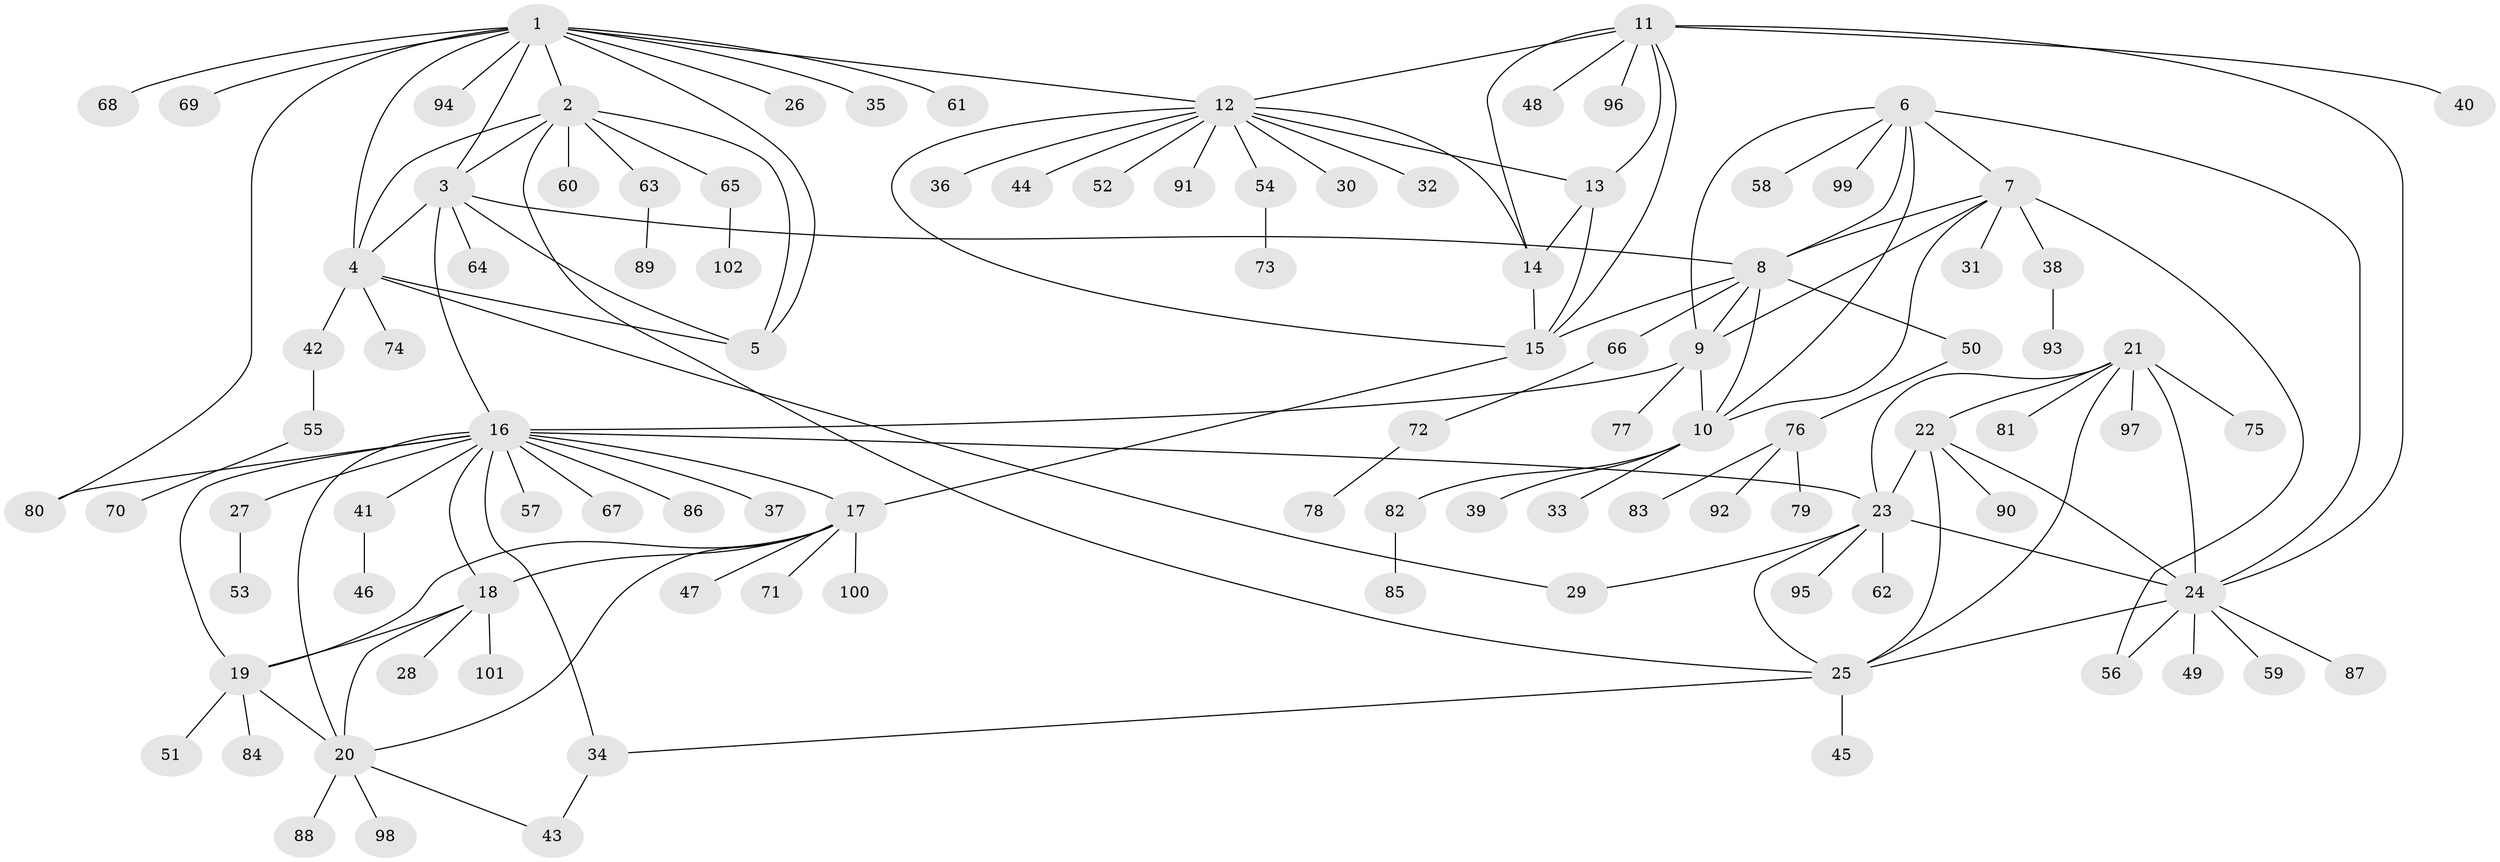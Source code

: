 // Generated by graph-tools (version 1.1) at 2025/37/03/09/25 02:37:20]
// undirected, 102 vertices, 142 edges
graph export_dot {
graph [start="1"]
  node [color=gray90,style=filled];
  1;
  2;
  3;
  4;
  5;
  6;
  7;
  8;
  9;
  10;
  11;
  12;
  13;
  14;
  15;
  16;
  17;
  18;
  19;
  20;
  21;
  22;
  23;
  24;
  25;
  26;
  27;
  28;
  29;
  30;
  31;
  32;
  33;
  34;
  35;
  36;
  37;
  38;
  39;
  40;
  41;
  42;
  43;
  44;
  45;
  46;
  47;
  48;
  49;
  50;
  51;
  52;
  53;
  54;
  55;
  56;
  57;
  58;
  59;
  60;
  61;
  62;
  63;
  64;
  65;
  66;
  67;
  68;
  69;
  70;
  71;
  72;
  73;
  74;
  75;
  76;
  77;
  78;
  79;
  80;
  81;
  82;
  83;
  84;
  85;
  86;
  87;
  88;
  89;
  90;
  91;
  92;
  93;
  94;
  95;
  96;
  97;
  98;
  99;
  100;
  101;
  102;
  1 -- 2;
  1 -- 3;
  1 -- 4;
  1 -- 5;
  1 -- 12;
  1 -- 26;
  1 -- 35;
  1 -- 61;
  1 -- 68;
  1 -- 69;
  1 -- 80;
  1 -- 94;
  2 -- 3;
  2 -- 4;
  2 -- 5;
  2 -- 25;
  2 -- 60;
  2 -- 63;
  2 -- 65;
  3 -- 4;
  3 -- 5;
  3 -- 8;
  3 -- 16;
  3 -- 64;
  4 -- 5;
  4 -- 29;
  4 -- 42;
  4 -- 74;
  6 -- 7;
  6 -- 8;
  6 -- 9;
  6 -- 10;
  6 -- 24;
  6 -- 58;
  6 -- 99;
  7 -- 8;
  7 -- 9;
  7 -- 10;
  7 -- 31;
  7 -- 38;
  7 -- 56;
  8 -- 9;
  8 -- 10;
  8 -- 15;
  8 -- 50;
  8 -- 66;
  9 -- 10;
  9 -- 16;
  9 -- 77;
  10 -- 33;
  10 -- 39;
  10 -- 82;
  11 -- 12;
  11 -- 13;
  11 -- 14;
  11 -- 15;
  11 -- 24;
  11 -- 40;
  11 -- 48;
  11 -- 96;
  12 -- 13;
  12 -- 14;
  12 -- 15;
  12 -- 30;
  12 -- 32;
  12 -- 36;
  12 -- 44;
  12 -- 52;
  12 -- 54;
  12 -- 91;
  13 -- 14;
  13 -- 15;
  14 -- 15;
  15 -- 17;
  16 -- 17;
  16 -- 18;
  16 -- 19;
  16 -- 20;
  16 -- 23;
  16 -- 27;
  16 -- 34;
  16 -- 37;
  16 -- 41;
  16 -- 57;
  16 -- 67;
  16 -- 80;
  16 -- 86;
  17 -- 18;
  17 -- 19;
  17 -- 20;
  17 -- 47;
  17 -- 71;
  17 -- 100;
  18 -- 19;
  18 -- 20;
  18 -- 28;
  18 -- 101;
  19 -- 20;
  19 -- 51;
  19 -- 84;
  20 -- 43;
  20 -- 88;
  20 -- 98;
  21 -- 22;
  21 -- 23;
  21 -- 24;
  21 -- 25;
  21 -- 75;
  21 -- 81;
  21 -- 97;
  22 -- 23;
  22 -- 24;
  22 -- 25;
  22 -- 90;
  23 -- 24;
  23 -- 25;
  23 -- 29;
  23 -- 62;
  23 -- 95;
  24 -- 25;
  24 -- 49;
  24 -- 56;
  24 -- 59;
  24 -- 87;
  25 -- 34;
  25 -- 45;
  27 -- 53;
  34 -- 43;
  38 -- 93;
  41 -- 46;
  42 -- 55;
  50 -- 76;
  54 -- 73;
  55 -- 70;
  63 -- 89;
  65 -- 102;
  66 -- 72;
  72 -- 78;
  76 -- 79;
  76 -- 83;
  76 -- 92;
  82 -- 85;
}
